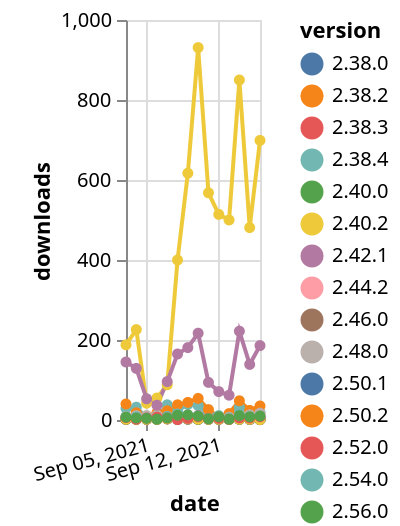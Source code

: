{"$schema": "https://vega.github.io/schema/vega-lite/v5.json", "description": "A simple bar chart with embedded data.", "data": {"values": [{"date": "2021-09-03", "total": 3678, "delta": 2, "version": "2.38.3"}, {"date": "2021-09-04", "total": 3680, "delta": 2, "version": "2.38.3"}, {"date": "2021-09-05", "total": 3682, "delta": 2, "version": "2.38.3"}, {"date": "2021-09-06", "total": 3684, "delta": 2, "version": "2.38.3"}, {"date": "2021-09-07", "total": 3687, "delta": 3, "version": "2.38.3"}, {"date": "2021-09-08", "total": 3689, "delta": 2, "version": "2.38.3"}, {"date": "2021-09-09", "total": 3692, "delta": 3, "version": "2.38.3"}, {"date": "2021-09-10", "total": 3694, "delta": 2, "version": "2.38.3"}, {"date": "2021-09-11", "total": 3696, "delta": 2, "version": "2.38.3"}, {"date": "2021-09-12", "total": 3698, "delta": 2, "version": "2.38.3"}, {"date": "2021-09-13", "total": 3700, "delta": 2, "version": "2.38.3"}, {"date": "2021-09-14", "total": 3702, "delta": 2, "version": "2.38.3"}, {"date": "2021-09-15", "total": 3704, "delta": 2, "version": "2.38.3"}, {"date": "2021-09-16", "total": 3705, "delta": 1, "version": "2.38.3"}, {"date": "2021-09-03", "total": 73252, "delta": 29, "version": "2.54.0"}, {"date": "2021-09-04", "total": 73284, "delta": 32, "version": "2.54.0"}, {"date": "2021-09-05", "total": 73289, "delta": 5, "version": "2.54.0"}, {"date": "2021-09-06", "total": 73297, "delta": 8, "version": "2.54.0"}, {"date": "2021-09-07", "total": 73335, "delta": 38, "version": "2.54.0"}, {"date": "2021-09-08", "total": 73358, "delta": 23, "version": "2.54.0"}, {"date": "2021-09-09", "total": 73397, "delta": 39, "version": "2.54.0"}, {"date": "2021-09-10", "total": 73433, "delta": 36, "version": "2.54.0"}, {"date": "2021-09-11", "total": 73447, "delta": 14, "version": "2.54.0"}, {"date": "2021-09-12", "total": 73458, "delta": 11, "version": "2.54.0"}, {"date": "2021-09-13", "total": 73468, "delta": 10, "version": "2.54.0"}, {"date": "2021-09-14", "total": 73500, "delta": 32, "version": "2.54.0"}, {"date": "2021-09-15", "total": 73518, "delta": 18, "version": "2.54.0"}, {"date": "2021-09-16", "total": 73537, "delta": 19, "version": "2.54.0"}, {"date": "2021-09-03", "total": 33328, "delta": 7, "version": "2.42.1"}, {"date": "2021-09-04", "total": 33334, "delta": 6, "version": "2.42.1"}, {"date": "2021-09-05", "total": 33337, "delta": 3, "version": "2.42.1"}, {"date": "2021-09-06", "total": 33342, "delta": 5, "version": "2.42.1"}, {"date": "2021-09-07", "total": 33352, "delta": 10, "version": "2.42.1"}, {"date": "2021-09-08", "total": 33355, "delta": 3, "version": "2.42.1"}, {"date": "2021-09-09", "total": 33363, "delta": 8, "version": "2.42.1"}, {"date": "2021-09-10", "total": 33374, "delta": 11, "version": "2.42.1"}, {"date": "2021-09-11", "total": 33379, "delta": 5, "version": "2.42.1"}, {"date": "2021-09-12", "total": 33386, "delta": 7, "version": "2.42.1"}, {"date": "2021-09-13", "total": 33390, "delta": 4, "version": "2.42.1"}, {"date": "2021-09-14", "total": 33395, "delta": 5, "version": "2.42.1"}, {"date": "2021-09-15", "total": 33404, "delta": 9, "version": "2.42.1"}, {"date": "2021-09-16", "total": 33412, "delta": 8, "version": "2.42.1"}, {"date": "2021-09-03", "total": 3665, "delta": 2, "version": "2.44.2"}, {"date": "2021-09-04", "total": 3667, "delta": 2, "version": "2.44.2"}, {"date": "2021-09-05", "total": 3669, "delta": 2, "version": "2.44.2"}, {"date": "2021-09-06", "total": 3671, "delta": 2, "version": "2.44.2"}, {"date": "2021-09-07", "total": 3674, "delta": 3, "version": "2.44.2"}, {"date": "2021-09-08", "total": 3676, "delta": 2, "version": "2.44.2"}, {"date": "2021-09-09", "total": 3679, "delta": 3, "version": "2.44.2"}, {"date": "2021-09-10", "total": 3681, "delta": 2, "version": "2.44.2"}, {"date": "2021-09-11", "total": 3683, "delta": 2, "version": "2.44.2"}, {"date": "2021-09-12", "total": 3685, "delta": 2, "version": "2.44.2"}, {"date": "2021-09-13", "total": 3687, "delta": 2, "version": "2.44.2"}, {"date": "2021-09-14", "total": 3689, "delta": 2, "version": "2.44.2"}, {"date": "2021-09-15", "total": 3691, "delta": 2, "version": "2.44.2"}, {"date": "2021-09-16", "total": 3692, "delta": 1, "version": "2.44.2"}, {"date": "2021-09-03", "total": 64819, "delta": 40, "version": "2.50.2"}, {"date": "2021-09-04", "total": 64837, "delta": 18, "version": "2.50.2"}, {"date": "2021-09-05", "total": 64845, "delta": 8, "version": "2.50.2"}, {"date": "2021-09-06", "total": 64863, "delta": 18, "version": "2.50.2"}, {"date": "2021-09-07", "total": 64886, "delta": 23, "version": "2.50.2"}, {"date": "2021-09-08", "total": 64924, "delta": 38, "version": "2.50.2"}, {"date": "2021-09-09", "total": 64968, "delta": 44, "version": "2.50.2"}, {"date": "2021-09-10", "total": 65022, "delta": 54, "version": "2.50.2"}, {"date": "2021-09-11", "total": 65048, "delta": 26, "version": "2.50.2"}, {"date": "2021-09-12", "total": 65055, "delta": 7, "version": "2.50.2"}, {"date": "2021-09-13", "total": 65071, "delta": 16, "version": "2.50.2"}, {"date": "2021-09-14", "total": 65119, "delta": 48, "version": "2.50.2"}, {"date": "2021-09-15", "total": 65143, "delta": 24, "version": "2.50.2"}, {"date": "2021-09-16", "total": 65178, "delta": 35, "version": "2.50.2"}, {"date": "2021-09-03", "total": 24634, "delta": 9, "version": "2.48.0"}, {"date": "2021-09-04", "total": 24645, "delta": 11, "version": "2.48.0"}, {"date": "2021-09-05", "total": 24656, "delta": 11, "version": "2.48.0"}, {"date": "2021-09-06", "total": 24668, "delta": 12, "version": "2.48.0"}, {"date": "2021-09-07", "total": 24674, "delta": 6, "version": "2.48.0"}, {"date": "2021-09-08", "total": 24678, "delta": 4, "version": "2.48.0"}, {"date": "2021-09-09", "total": 24686, "delta": 8, "version": "2.48.0"}, {"date": "2021-09-10", "total": 24692, "delta": 6, "version": "2.48.0"}, {"date": "2021-09-11", "total": 24696, "delta": 4, "version": "2.48.0"}, {"date": "2021-09-12", "total": 24700, "delta": 4, "version": "2.48.0"}, {"date": "2021-09-13", "total": 24707, "delta": 7, "version": "2.48.0"}, {"date": "2021-09-14", "total": 24716, "delta": 9, "version": "2.48.0"}, {"date": "2021-09-15", "total": 24729, "delta": 13, "version": "2.48.0"}, {"date": "2021-09-16", "total": 24746, "delta": 17, "version": "2.48.0"}, {"date": "2021-09-03", "total": 8068, "delta": 2, "version": "2.50.1"}, {"date": "2021-09-04", "total": 8070, "delta": 2, "version": "2.50.1"}, {"date": "2021-09-05", "total": 8072, "delta": 2, "version": "2.50.1"}, {"date": "2021-09-06", "total": 8074, "delta": 2, "version": "2.50.1"}, {"date": "2021-09-07", "total": 8077, "delta": 3, "version": "2.50.1"}, {"date": "2021-09-08", "total": 8078, "delta": 1, "version": "2.50.1"}, {"date": "2021-09-09", "total": 8082, "delta": 4, "version": "2.50.1"}, {"date": "2021-09-10", "total": 8084, "delta": 2, "version": "2.50.1"}, {"date": "2021-09-11", "total": 8086, "delta": 2, "version": "2.50.1"}, {"date": "2021-09-12", "total": 8088, "delta": 2, "version": "2.50.1"}, {"date": "2021-09-13", "total": 8090, "delta": 2, "version": "2.50.1"}, {"date": "2021-09-14", "total": 8092, "delta": 2, "version": "2.50.1"}, {"date": "2021-09-15", "total": 8093, "delta": 1, "version": "2.50.1"}, {"date": "2021-09-16", "total": 8095, "delta": 2, "version": "2.50.1"}, {"date": "2021-09-03", "total": 2891, "delta": 2, "version": "2.38.2"}, {"date": "2021-09-04", "total": 2893, "delta": 2, "version": "2.38.2"}, {"date": "2021-09-05", "total": 2895, "delta": 2, "version": "2.38.2"}, {"date": "2021-09-06", "total": 2897, "delta": 2, "version": "2.38.2"}, {"date": "2021-09-07", "total": 2900, "delta": 3, "version": "2.38.2"}, {"date": "2021-09-08", "total": 2902, "delta": 2, "version": "2.38.2"}, {"date": "2021-09-09", "total": 2904, "delta": 2, "version": "2.38.2"}, {"date": "2021-09-10", "total": 2906, "delta": 2, "version": "2.38.2"}, {"date": "2021-09-11", "total": 2908, "delta": 2, "version": "2.38.2"}, {"date": "2021-09-12", "total": 2910, "delta": 2, "version": "2.38.2"}, {"date": "2021-09-13", "total": 2912, "delta": 2, "version": "2.38.2"}, {"date": "2021-09-14", "total": 2914, "delta": 2, "version": "2.38.2"}, {"date": "2021-09-15", "total": 2916, "delta": 2, "version": "2.38.2"}, {"date": "2021-09-16", "total": 2917, "delta": 1, "version": "2.38.2"}, {"date": "2021-09-03", "total": 2860, "delta": 2, "version": "2.38.0"}, {"date": "2021-09-04", "total": 2862, "delta": 2, "version": "2.38.0"}, {"date": "2021-09-05", "total": 2864, "delta": 2, "version": "2.38.0"}, {"date": "2021-09-06", "total": 2866, "delta": 2, "version": "2.38.0"}, {"date": "2021-09-07", "total": 2869, "delta": 3, "version": "2.38.0"}, {"date": "2021-09-08", "total": 2871, "delta": 2, "version": "2.38.0"}, {"date": "2021-09-09", "total": 2873, "delta": 2, "version": "2.38.0"}, {"date": "2021-09-10", "total": 2875, "delta": 2, "version": "2.38.0"}, {"date": "2021-09-11", "total": 2877, "delta": 2, "version": "2.38.0"}, {"date": "2021-09-12", "total": 2879, "delta": 2, "version": "2.38.0"}, {"date": "2021-09-13", "total": 2881, "delta": 2, "version": "2.38.0"}, {"date": "2021-09-14", "total": 2883, "delta": 2, "version": "2.38.0"}, {"date": "2021-09-15", "total": 2885, "delta": 2, "version": "2.38.0"}, {"date": "2021-09-16", "total": 2886, "delta": 1, "version": "2.38.0"}, {"date": "2021-09-03", "total": 40776, "delta": 188, "version": "2.58.0"}, {"date": "2021-09-04", "total": 41002, "delta": 226, "version": "2.58.0"}, {"date": "2021-09-05", "total": 41044, "delta": 42, "version": "2.58.0"}, {"date": "2021-09-06", "total": 41099, "delta": 55, "version": "2.58.0"}, {"date": "2021-09-07", "total": 41187, "delta": 88, "version": "2.58.0"}, {"date": "2021-09-08", "total": 41587, "delta": 400, "version": "2.58.0"}, {"date": "2021-09-09", "total": 42204, "delta": 617, "version": "2.58.0"}, {"date": "2021-09-10", "total": 43135, "delta": 931, "version": "2.58.0"}, {"date": "2021-09-11", "total": 43703, "delta": 568, "version": "2.58.0"}, {"date": "2021-09-12", "total": 44217, "delta": 514, "version": "2.58.0"}, {"date": "2021-09-13", "total": 44717, "delta": 500, "version": "2.58.0"}, {"date": "2021-09-14", "total": 45567, "delta": 850, "version": "2.58.0"}, {"date": "2021-09-15", "total": 46048, "delta": 481, "version": "2.58.0"}, {"date": "2021-09-16", "total": 46747, "delta": 699, "version": "2.58.0"}, {"date": "2021-09-03", "total": 6684, "delta": 2, "version": "2.40.0"}, {"date": "2021-09-04", "total": 6686, "delta": 2, "version": "2.40.0"}, {"date": "2021-09-05", "total": 6689, "delta": 3, "version": "2.40.0"}, {"date": "2021-09-06", "total": 6691, "delta": 2, "version": "2.40.0"}, {"date": "2021-09-07", "total": 6695, "delta": 4, "version": "2.40.0"}, {"date": "2021-09-08", "total": 6697, "delta": 2, "version": "2.40.0"}, {"date": "2021-09-09", "total": 6700, "delta": 3, "version": "2.40.0"}, {"date": "2021-09-10", "total": 6702, "delta": 2, "version": "2.40.0"}, {"date": "2021-09-11", "total": 6704, "delta": 2, "version": "2.40.0"}, {"date": "2021-09-12", "total": 6706, "delta": 2, "version": "2.40.0"}, {"date": "2021-09-13", "total": 6708, "delta": 2, "version": "2.40.0"}, {"date": "2021-09-14", "total": 6710, "delta": 2, "version": "2.40.0"}, {"date": "2021-09-15", "total": 6712, "delta": 2, "version": "2.40.0"}, {"date": "2021-09-16", "total": 6713, "delta": 1, "version": "2.40.0"}, {"date": "2021-09-03", "total": 49872, "delta": 2, "version": "2.46.0"}, {"date": "2021-09-04", "total": 49875, "delta": 3, "version": "2.46.0"}, {"date": "2021-09-05", "total": 49877, "delta": 2, "version": "2.46.0"}, {"date": "2021-09-06", "total": 49879, "delta": 2, "version": "2.46.0"}, {"date": "2021-09-07", "total": 49883, "delta": 4, "version": "2.46.0"}, {"date": "2021-09-08", "total": 49886, "delta": 3, "version": "2.46.0"}, {"date": "2021-09-09", "total": 49890, "delta": 4, "version": "2.46.0"}, {"date": "2021-09-10", "total": 49894, "delta": 4, "version": "2.46.0"}, {"date": "2021-09-11", "total": 49897, "delta": 3, "version": "2.46.0"}, {"date": "2021-09-12", "total": 49899, "delta": 2, "version": "2.46.0"}, {"date": "2021-09-13", "total": 49901, "delta": 2, "version": "2.46.0"}, {"date": "2021-09-14", "total": 49905, "delta": 4, "version": "2.46.0"}, {"date": "2021-09-15", "total": 49907, "delta": 2, "version": "2.46.0"}, {"date": "2021-09-16", "total": 49908, "delta": 1, "version": "2.46.0"}, {"date": "2021-09-03", "total": 14505, "delta": 8, "version": "2.38.4"}, {"date": "2021-09-04", "total": 14513, "delta": 8, "version": "2.38.4"}, {"date": "2021-09-05", "total": 14518, "delta": 5, "version": "2.38.4"}, {"date": "2021-09-06", "total": 14522, "delta": 4, "version": "2.38.4"}, {"date": "2021-09-07", "total": 14531, "delta": 9, "version": "2.38.4"}, {"date": "2021-09-08", "total": 14546, "delta": 15, "version": "2.38.4"}, {"date": "2021-09-09", "total": 14551, "delta": 5, "version": "2.38.4"}, {"date": "2021-09-10", "total": 14557, "delta": 6, "version": "2.38.4"}, {"date": "2021-09-11", "total": 14560, "delta": 3, "version": "2.38.4"}, {"date": "2021-09-12", "total": 14563, "delta": 3, "version": "2.38.4"}, {"date": "2021-09-13", "total": 14568, "delta": 5, "version": "2.38.4"}, {"date": "2021-09-14", "total": 14572, "delta": 4, "version": "2.38.4"}, {"date": "2021-09-15", "total": 14578, "delta": 6, "version": "2.38.4"}, {"date": "2021-09-16", "total": 14580, "delta": 2, "version": "2.38.4"}, {"date": "2021-09-03", "total": 9591, "delta": 145, "version": "2.60.0"}, {"date": "2021-09-04", "total": 9720, "delta": 129, "version": "2.60.0"}, {"date": "2021-09-05", "total": 9773, "delta": 53, "version": "2.60.0"}, {"date": "2021-09-06", "total": 9810, "delta": 37, "version": "2.60.0"}, {"date": "2021-09-07", "total": 9906, "delta": 96, "version": "2.60.0"}, {"date": "2021-09-08", "total": 10071, "delta": 165, "version": "2.60.0"}, {"date": "2021-09-09", "total": 10252, "delta": 181, "version": "2.60.0"}, {"date": "2021-09-10", "total": 10469, "delta": 217, "version": "2.60.0"}, {"date": "2021-09-11", "total": 10563, "delta": 94, "version": "2.60.0"}, {"date": "2021-09-12", "total": 10634, "delta": 71, "version": "2.60.0"}, {"date": "2021-09-13", "total": 10696, "delta": 62, "version": "2.60.0"}, {"date": "2021-09-14", "total": 10918, "delta": 222, "version": "2.60.0"}, {"date": "2021-09-15", "total": 11057, "delta": 139, "version": "2.60.0"}, {"date": "2021-09-16", "total": 11243, "delta": 186, "version": "2.60.0"}, {"date": "2021-09-03", "total": 5914, "delta": 2, "version": "2.40.2"}, {"date": "2021-09-04", "total": 5916, "delta": 2, "version": "2.40.2"}, {"date": "2021-09-05", "total": 5918, "delta": 2, "version": "2.40.2"}, {"date": "2021-09-06", "total": 5920, "delta": 2, "version": "2.40.2"}, {"date": "2021-09-07", "total": 5923, "delta": 3, "version": "2.40.2"}, {"date": "2021-09-08", "total": 5925, "delta": 2, "version": "2.40.2"}, {"date": "2021-09-09", "total": 5928, "delta": 3, "version": "2.40.2"}, {"date": "2021-09-10", "total": 5930, "delta": 2, "version": "2.40.2"}, {"date": "2021-09-11", "total": 5932, "delta": 2, "version": "2.40.2"}, {"date": "2021-09-12", "total": 5934, "delta": 2, "version": "2.40.2"}, {"date": "2021-09-13", "total": 5936, "delta": 2, "version": "2.40.2"}, {"date": "2021-09-14", "total": 5938, "delta": 2, "version": "2.40.2"}, {"date": "2021-09-15", "total": 5940, "delta": 2, "version": "2.40.2"}, {"date": "2021-09-16", "total": 5941, "delta": 1, "version": "2.40.2"}, {"date": "2021-09-03", "total": 11037, "delta": 6, "version": "2.52.0"}, {"date": "2021-09-04", "total": 11039, "delta": 2, "version": "2.52.0"}, {"date": "2021-09-05", "total": 11044, "delta": 5, "version": "2.52.0"}, {"date": "2021-09-06", "total": 11051, "delta": 7, "version": "2.52.0"}, {"date": "2021-09-07", "total": 11056, "delta": 5, "version": "2.52.0"}, {"date": "2021-09-08", "total": 11057, "delta": 1, "version": "2.52.0"}, {"date": "2021-09-09", "total": 11061, "delta": 4, "version": "2.52.0"}, {"date": "2021-09-10", "total": 11069, "delta": 8, "version": "2.52.0"}, {"date": "2021-09-11", "total": 11072, "delta": 3, "version": "2.52.0"}, {"date": "2021-09-12", "total": 11076, "delta": 4, "version": "2.52.0"}, {"date": "2021-09-13", "total": 11078, "delta": 2, "version": "2.52.0"}, {"date": "2021-09-14", "total": 11083, "delta": 5, "version": "2.52.0"}, {"date": "2021-09-15", "total": 11088, "delta": 5, "version": "2.52.0"}, {"date": "2021-09-16", "total": 11096, "delta": 8, "version": "2.52.0"}, {"date": "2021-09-03", "total": 16277, "delta": 7, "version": "2.56.0"}, {"date": "2021-09-04", "total": 16282, "delta": 5, "version": "2.56.0"}, {"date": "2021-09-05", "total": 16286, "delta": 4, "version": "2.56.0"}, {"date": "2021-09-06", "total": 16288, "delta": 2, "version": "2.56.0"}, {"date": "2021-09-07", "total": 16293, "delta": 5, "version": "2.56.0"}, {"date": "2021-09-08", "total": 16305, "delta": 12, "version": "2.56.0"}, {"date": "2021-09-09", "total": 16318, "delta": 13, "version": "2.56.0"}, {"date": "2021-09-10", "total": 16328, "delta": 10, "version": "2.56.0"}, {"date": "2021-09-11", "total": 16331, "delta": 3, "version": "2.56.0"}, {"date": "2021-09-12", "total": 16339, "delta": 8, "version": "2.56.0"}, {"date": "2021-09-13", "total": 16341, "delta": 2, "version": "2.56.0"}, {"date": "2021-09-14", "total": 16352, "delta": 11, "version": "2.56.0"}, {"date": "2021-09-15", "total": 16360, "delta": 8, "version": "2.56.0"}, {"date": "2021-09-16", "total": 16370, "delta": 10, "version": "2.56.0"}]}, "width": "container", "mark": {"type": "line", "point": {"filled": true}}, "encoding": {"x": {"field": "date", "type": "temporal", "timeUnit": "yearmonthdate", "title": "date", "axis": {"labelAngle": -15}}, "y": {"field": "delta", "type": "quantitative", "title": "downloads"}, "color": {"field": "version", "type": "nominal"}, "tooltip": {"field": "delta"}}}